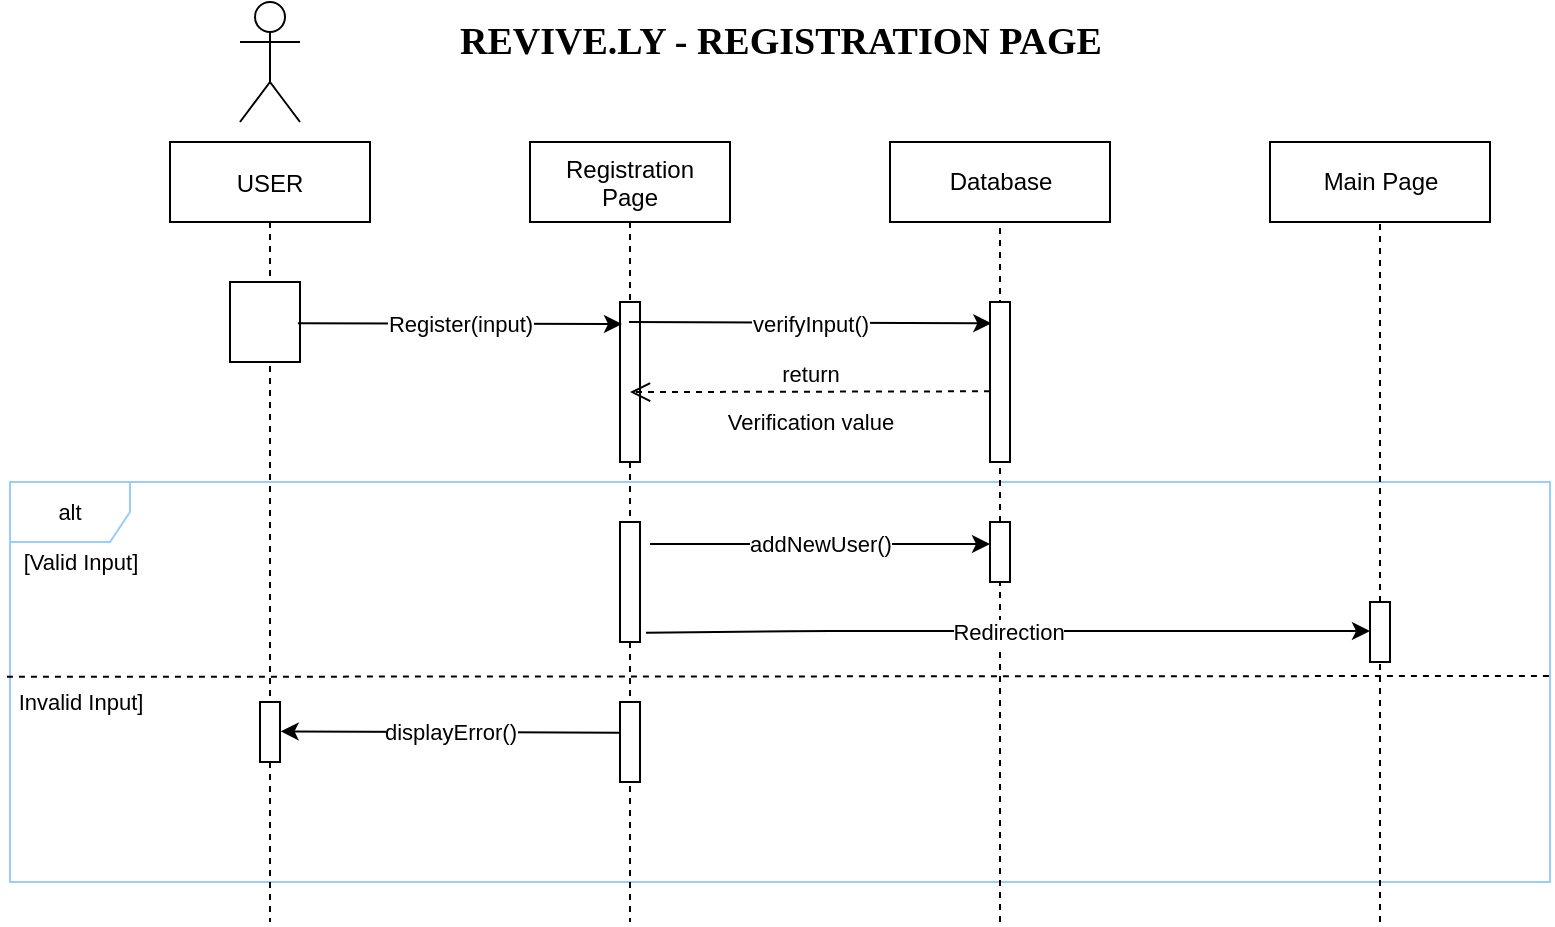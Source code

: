 <mxfile version="13.6.9" type="device"><diagram id="kgpKYQtTHZ0yAKxKKP6v" name="Page-1"><mxGraphModel dx="920" dy="552" grid="1" gridSize="10" guides="1" tooltips="1" connect="1" arrows="1" fold="1" page="1" pageScale="1" pageWidth="850" pageHeight="1100" math="0" shadow="0"><root><mxCell id="0"/><mxCell id="1" parent="0"/><mxCell id="0AwMzezC5dr7vMJUQayG-21" value="alt" style="shape=umlFrame;whiteSpace=wrap;html=1;fontSize=11;strokeColor=#99CCFF;" vertex="1" parent="1"><mxGeometry x="40" y="250" width="770" height="200" as="geometry"/></mxCell><mxCell id="3nuBFxr9cyL0pnOWT2aG-1" value="USER" style="shape=umlLifeline;perimeter=lifelinePerimeter;container=1;collapsible=0;recursiveResize=0;rounded=0;shadow=0;strokeWidth=1;" parent="1" vertex="1"><mxGeometry x="120" y="80" width="100" height="390" as="geometry"/></mxCell><mxCell id="3nuBFxr9cyL0pnOWT2aG-4" value="" style="points=[];perimeter=orthogonalPerimeter;rounded=0;shadow=0;strokeWidth=1;" parent="3nuBFxr9cyL0pnOWT2aG-1" vertex="1"><mxGeometry x="30" y="70" width="35" height="40" as="geometry"/></mxCell><mxCell id="0AwMzezC5dr7vMJUQayG-37" value="" style="html=1;points=[];perimeter=orthogonalPerimeter;fontSize=11;" vertex="1" parent="3nuBFxr9cyL0pnOWT2aG-1"><mxGeometry x="45" y="280" width="10" height="30" as="geometry"/></mxCell><mxCell id="3nuBFxr9cyL0pnOWT2aG-5" value="Registration&#10;Page" style="shape=umlLifeline;perimeter=lifelinePerimeter;container=1;collapsible=0;recursiveResize=0;rounded=0;shadow=0;strokeWidth=1;" parent="1" vertex="1"><mxGeometry x="300" y="80" width="100" height="390" as="geometry"/></mxCell><mxCell id="3nuBFxr9cyL0pnOWT2aG-6" value="" style="points=[];perimeter=orthogonalPerimeter;rounded=0;shadow=0;strokeWidth=1;" parent="3nuBFxr9cyL0pnOWT2aG-5" vertex="1"><mxGeometry x="45" y="80" width="10" height="80" as="geometry"/></mxCell><mxCell id="0AwMzezC5dr7vMJUQayG-25" value="" style="html=1;points=[];perimeter=orthogonalPerimeter;fontSize=11;" vertex="1" parent="3nuBFxr9cyL0pnOWT2aG-5"><mxGeometry x="45" y="190" width="10" height="60" as="geometry"/></mxCell><mxCell id="0AwMzezC5dr7vMJUQayG-36" value="" style="html=1;points=[];perimeter=orthogonalPerimeter;fontSize=11;" vertex="1" parent="3nuBFxr9cyL0pnOWT2aG-5"><mxGeometry x="45" y="280" width="10" height="40" as="geometry"/></mxCell><mxCell id="0AwMzezC5dr7vMJUQayG-1" value="Database" style="html=1;" vertex="1" parent="1"><mxGeometry x="480" y="80" width="110" height="40" as="geometry"/></mxCell><mxCell id="0AwMzezC5dr7vMJUQayG-2" value="Main Page" style="html=1;" vertex="1" parent="1"><mxGeometry x="670" y="80" width="110" height="40" as="geometry"/></mxCell><mxCell id="0AwMzezC5dr7vMJUQayG-3" value="" style="shape=umlActor;verticalLabelPosition=bottom;verticalAlign=top;html=1;" vertex="1" parent="1"><mxGeometry x="155" y="10" width="30" height="60" as="geometry"/></mxCell><mxCell id="0AwMzezC5dr7vMJUQayG-4" value="" style="endArrow=classic;html=1;exitX=0.971;exitY=0.517;exitDx=0;exitDy=0;exitPerimeter=0;" edge="1" parent="1" source="3nuBFxr9cyL0pnOWT2aG-4"><mxGeometry relative="1" as="geometry"><mxPoint x="200" y="170" as="sourcePoint"/><mxPoint x="346" y="171" as="targetPoint"/></mxGeometry></mxCell><mxCell id="0AwMzezC5dr7vMJUQayG-5" value="Register(input)" style="edgeLabel;resizable=0;html=1;align=center;verticalAlign=middle;" connectable="0" vertex="1" parent="0AwMzezC5dr7vMJUQayG-4"><mxGeometry relative="1" as="geometry"/></mxCell><mxCell id="0AwMzezC5dr7vMJUQayG-9" value="" style="endArrow=classic;html=1;entryX=0.067;entryY=0.133;entryDx=0;entryDy=0;entryPerimeter=0;" edge="1" parent="1" target="0AwMzezC5dr7vMJUQayG-22"><mxGeometry relative="1" as="geometry"><mxPoint x="349.5" y="170" as="sourcePoint"/><mxPoint x="505" y="170" as="targetPoint"/></mxGeometry></mxCell><mxCell id="0AwMzezC5dr7vMJUQayG-10" value="verifyInput()" style="edgeLabel;resizable=0;html=1;align=center;verticalAlign=middle;" connectable="0" vertex="1" parent="0AwMzezC5dr7vMJUQayG-9"><mxGeometry relative="1" as="geometry"/></mxCell><mxCell id="0AwMzezC5dr7vMJUQayG-12" value="" style="endArrow=none;dashed=1;html=1;entryX=0.5;entryY=1;entryDx=0;entryDy=0;" edge="1" parent="1" source="0AwMzezC5dr7vMJUQayG-28" target="0AwMzezC5dr7vMJUQayG-1"><mxGeometry width="50" height="50" relative="1" as="geometry"><mxPoint x="535" y="470" as="sourcePoint"/><mxPoint x="535" y="220" as="targetPoint"/></mxGeometry></mxCell><mxCell id="0AwMzezC5dr7vMJUQayG-14" value="return" style="html=1;verticalAlign=bottom;endArrow=open;dashed=1;endSize=8;exitX=0;exitY=0.558;exitDx=0;exitDy=0;entryX=0.5;entryY=0.563;entryDx=0;entryDy=0;entryPerimeter=0;exitPerimeter=0;" edge="1" parent="1" source="0AwMzezC5dr7vMJUQayG-22"><mxGeometry relative="1" as="geometry"><mxPoint x="505" y="205" as="sourcePoint"/><mxPoint x="350" y="205.04" as="targetPoint"/></mxGeometry></mxCell><mxCell id="0AwMzezC5dr7vMJUQayG-20" value="Verification value" style="text;html=1;align=center;verticalAlign=middle;resizable=0;points=[];autosize=1;fontSize=11;" vertex="1" parent="1"><mxGeometry x="390" y="210" width="100" height="20" as="geometry"/></mxCell><mxCell id="0AwMzezC5dr7vMJUQayG-22" value="" style="html=1;points=[];perimeter=orthogonalPerimeter;fontSize=11;" vertex="1" parent="1"><mxGeometry x="530" y="160" width="10" height="80" as="geometry"/></mxCell><mxCell id="0AwMzezC5dr7vMJUQayG-23" value="[Valid Input]" style="text;html=1;align=center;verticalAlign=middle;resizable=0;points=[];autosize=1;fontSize=11;" vertex="1" parent="1"><mxGeometry x="40" y="280" width="70" height="20" as="geometry"/></mxCell><mxCell id="0AwMzezC5dr7vMJUQayG-24" value="" style="endArrow=none;dashed=1;html=1;fontSize=11;exitX=-0.002;exitY=0.487;exitDx=0;exitDy=0;exitPerimeter=0;" edge="1" parent="1" source="0AwMzezC5dr7vMJUQayG-21"><mxGeometry width="50" height="50" relative="1" as="geometry"><mxPoint x="360" y="320" as="sourcePoint"/><mxPoint x="810" y="347" as="targetPoint"/></mxGeometry></mxCell><mxCell id="0AwMzezC5dr7vMJUQayG-26" value="" style="endArrow=classic;html=1;" edge="1" parent="1" target="0AwMzezC5dr7vMJUQayG-28"><mxGeometry relative="1" as="geometry"><mxPoint x="360" y="281" as="sourcePoint"/><mxPoint x="500" y="281" as="targetPoint"/></mxGeometry></mxCell><mxCell id="0AwMzezC5dr7vMJUQayG-27" value="addNewUser()" style="edgeLabel;resizable=0;html=1;align=center;verticalAlign=middle;" connectable="0" vertex="1" parent="0AwMzezC5dr7vMJUQayG-26"><mxGeometry relative="1" as="geometry"/></mxCell><mxCell id="0AwMzezC5dr7vMJUQayG-28" value="" style="html=1;points=[];perimeter=orthogonalPerimeter;fontSize=11;" vertex="1" parent="1"><mxGeometry x="530" y="270" width="10" height="30" as="geometry"/></mxCell><mxCell id="0AwMzezC5dr7vMJUQayG-29" value="" style="endArrow=none;dashed=1;html=1;entryX=0.5;entryY=1;entryDx=0;entryDy=0;" edge="1" parent="1" target="0AwMzezC5dr7vMJUQayG-28"><mxGeometry width="50" height="50" relative="1" as="geometry"><mxPoint x="535" y="470" as="sourcePoint"/><mxPoint x="535" y="120" as="targetPoint"/></mxGeometry></mxCell><mxCell id="0AwMzezC5dr7vMJUQayG-30" value="" style="endArrow=none;dashed=1;html=1;entryX=0.5;entryY=1;entryDx=0;entryDy=0;" edge="1" parent="1" source="0AwMzezC5dr7vMJUQayG-31" target="0AwMzezC5dr7vMJUQayG-2"><mxGeometry width="50" height="50" relative="1" as="geometry"><mxPoint x="725" y="470" as="sourcePoint"/><mxPoint x="545" y="310" as="targetPoint"/></mxGeometry></mxCell><mxCell id="0AwMzezC5dr7vMJUQayG-31" value="" style="html=1;points=[];perimeter=orthogonalPerimeter;fontSize=11;" vertex="1" parent="1"><mxGeometry x="720" y="310" width="10" height="30" as="geometry"/></mxCell><mxCell id="0AwMzezC5dr7vMJUQayG-32" value="" style="endArrow=none;dashed=1;html=1;entryX=0.5;entryY=1;entryDx=0;entryDy=0;" edge="1" parent="1" target="0AwMzezC5dr7vMJUQayG-31"><mxGeometry width="50" height="50" relative="1" as="geometry"><mxPoint x="725" y="470" as="sourcePoint"/><mxPoint x="725" y="120" as="targetPoint"/></mxGeometry></mxCell><mxCell id="0AwMzezC5dr7vMJUQayG-33" value="" style="endArrow=classic;html=1;exitX=1.3;exitY=0.922;exitDx=0;exitDy=0;exitPerimeter=0;" edge="1" parent="1" source="0AwMzezC5dr7vMJUQayG-25" target="0AwMzezC5dr7vMJUQayG-31"><mxGeometry relative="1" as="geometry"><mxPoint x="360" y="324.5" as="sourcePoint"/><mxPoint x="530" y="324.5" as="targetPoint"/><Array as="points"><mxPoint x="440" y="324.5"/></Array></mxGeometry></mxCell><mxCell id="0AwMzezC5dr7vMJUQayG-34" value="Redirection" style="edgeLabel;resizable=0;html=1;align=center;verticalAlign=middle;" connectable="0" vertex="1" parent="0AwMzezC5dr7vMJUQayG-33"><mxGeometry relative="1" as="geometry"/></mxCell><mxCell id="0AwMzezC5dr7vMJUQayG-35" value="Invalid Input]" style="text;html=1;align=center;verticalAlign=middle;resizable=0;points=[];autosize=1;fontSize=11;" vertex="1" parent="1"><mxGeometry x="35" y="350" width="80" height="20" as="geometry"/></mxCell><mxCell id="0AwMzezC5dr7vMJUQayG-39" value="" style="endArrow=classic;html=1;exitX=-0.033;exitY=0.383;exitDx=0;exitDy=0;exitPerimeter=0;entryX=1.033;entryY=0.489;entryDx=0;entryDy=0;entryPerimeter=0;" edge="1" parent="1" source="0AwMzezC5dr7vMJUQayG-36" target="0AwMzezC5dr7vMJUQayG-37"><mxGeometry relative="1" as="geometry"><mxPoint x="370" y="291" as="sourcePoint"/><mxPoint x="540" y="291" as="targetPoint"/></mxGeometry></mxCell><mxCell id="0AwMzezC5dr7vMJUQayG-40" value="displayError()" style="edgeLabel;resizable=0;html=1;align=center;verticalAlign=middle;" connectable="0" vertex="1" parent="0AwMzezC5dr7vMJUQayG-39"><mxGeometry relative="1" as="geometry"/></mxCell><mxCell id="0AwMzezC5dr7vMJUQayG-41" value="REVIVE.LY - REGISTRATION PAGE" style="text;html=1;align=center;verticalAlign=middle;resizable=0;points=[];autosize=1;fontSize=19;fontFamily=Times New Roman;fontStyle=1" vertex="1" parent="1"><mxGeometry x="255" y="15" width="340" height="30" as="geometry"/></mxCell></root></mxGraphModel></diagram></mxfile>
